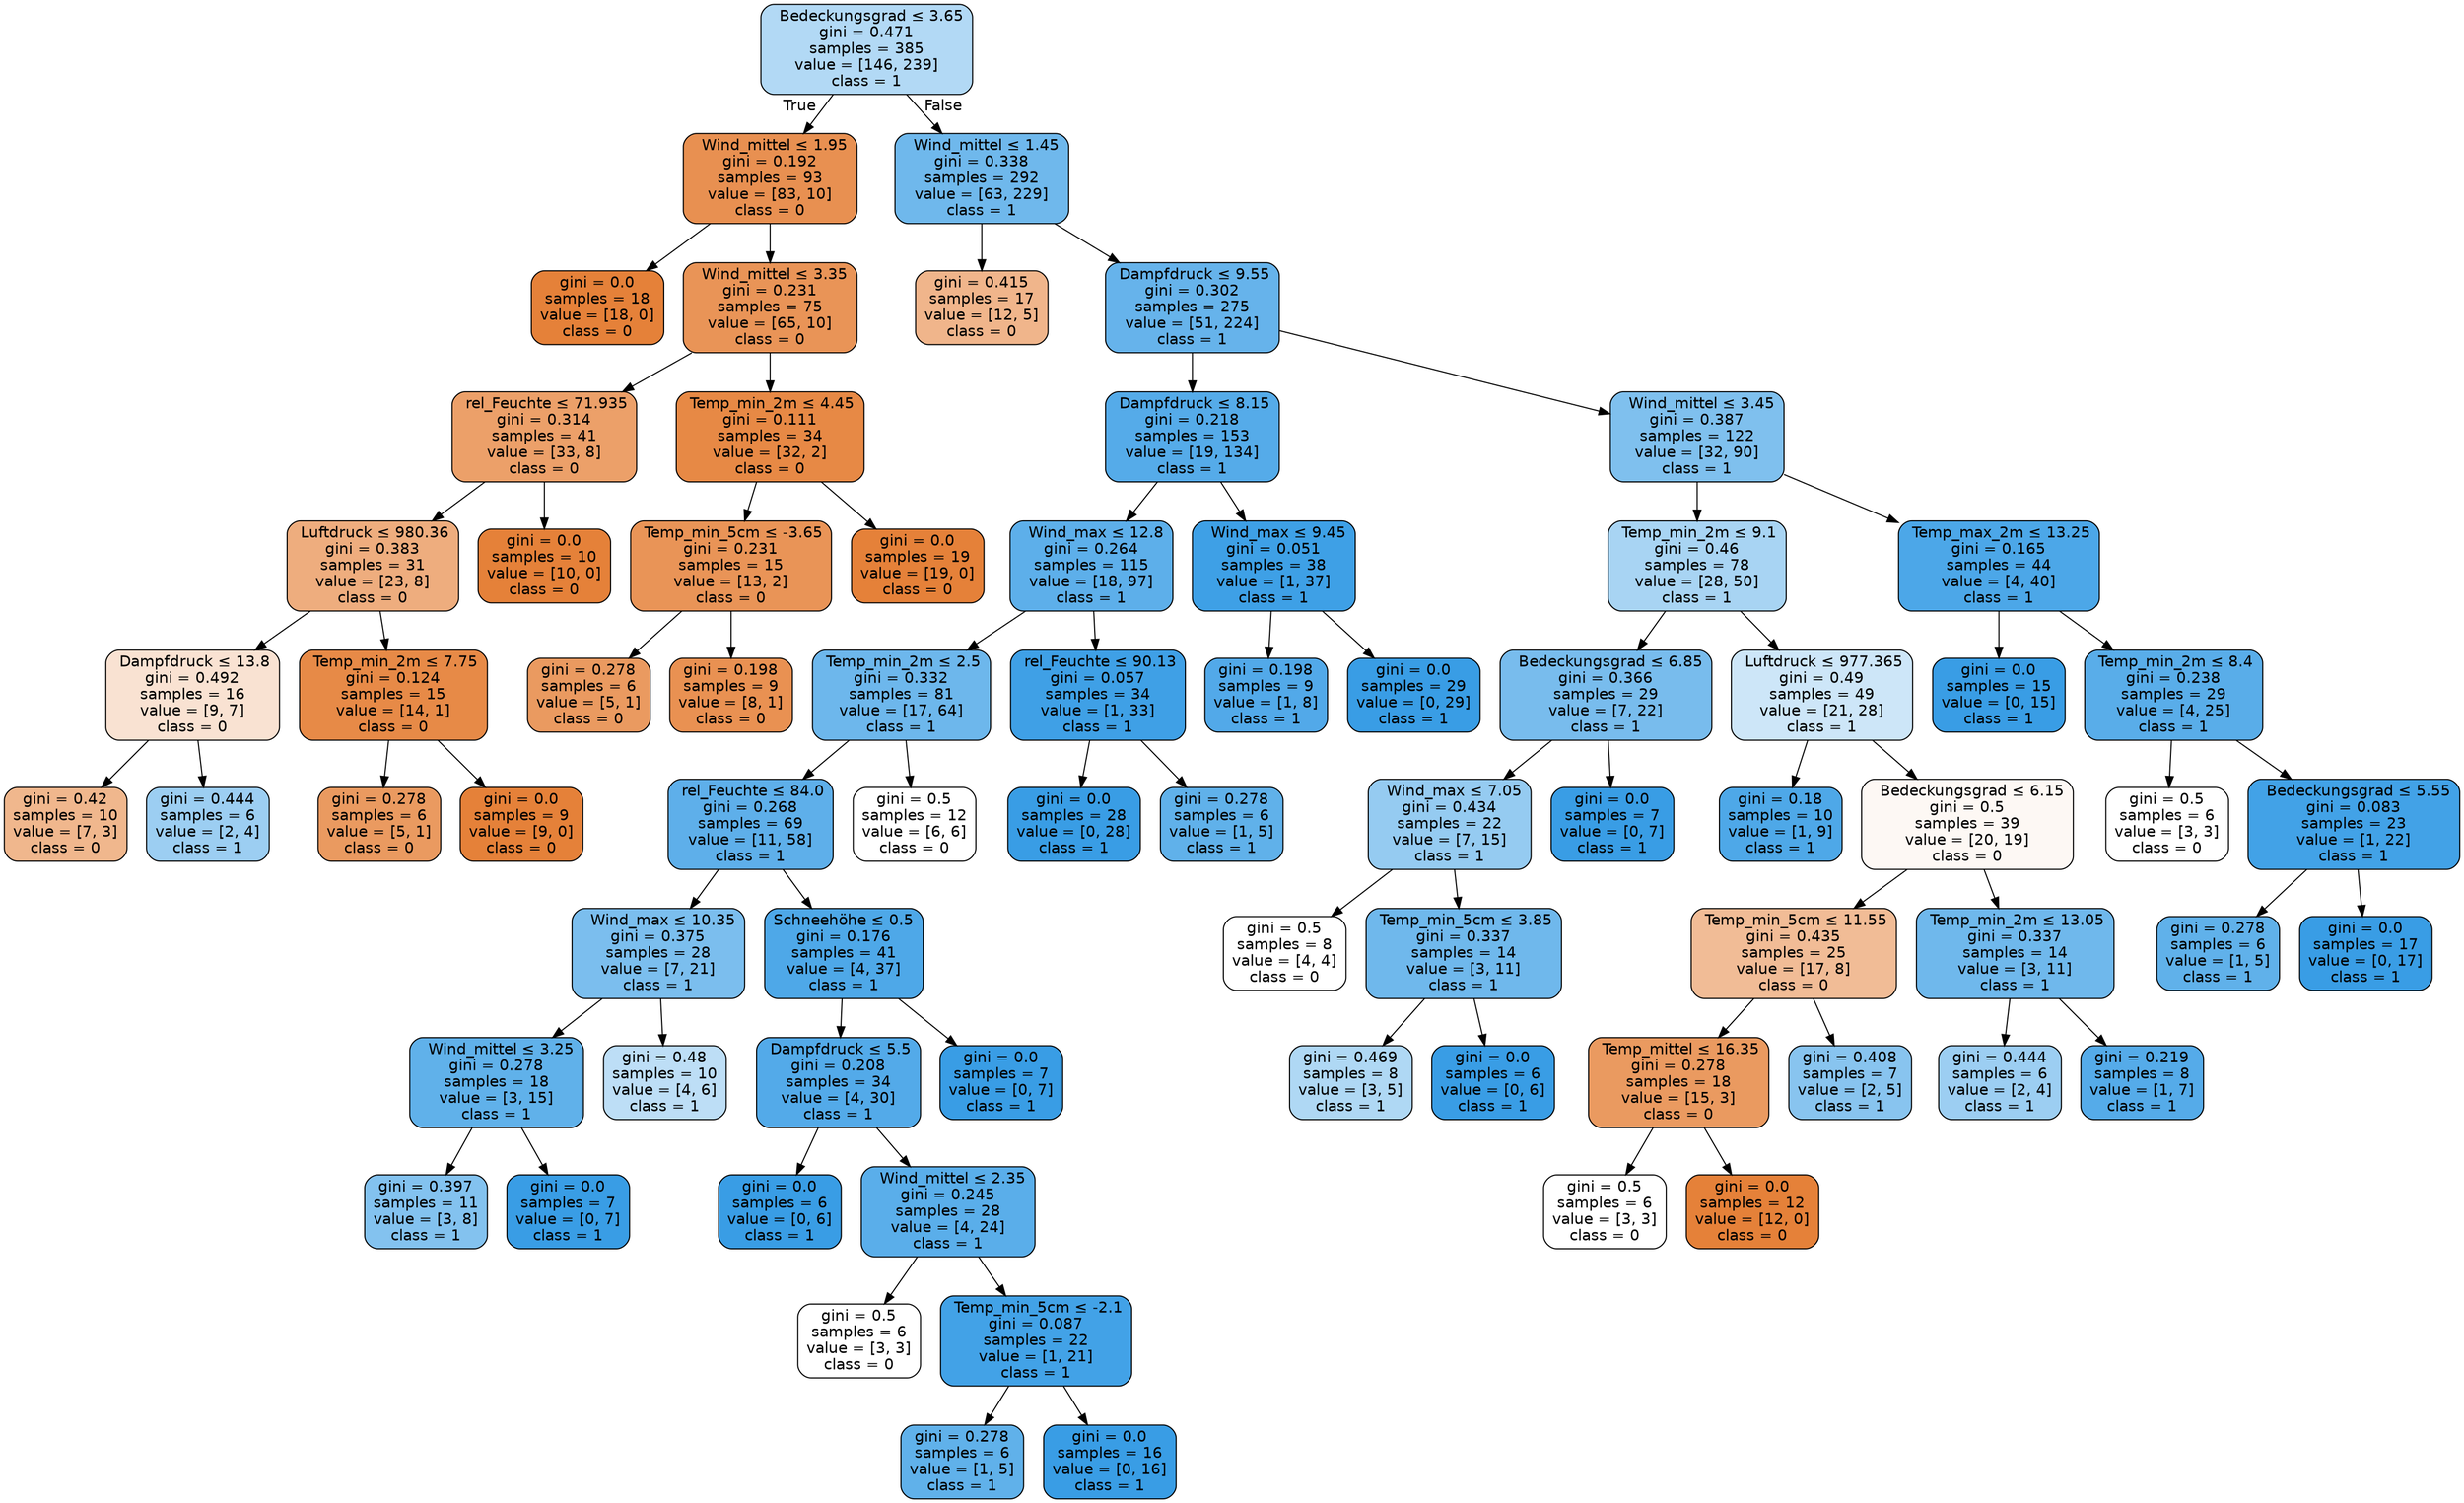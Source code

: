 digraph Tree {
node [shape=box, style="filled, rounded", color="black", fontname=helvetica] ;
edge [fontname=helvetica] ;
0 [label=<  Bedeckungsgrad &le; 3.65<br/>gini = 0.471<br/>samples = 385<br/>value = [146, 239]<br/>class = 1>, fillcolor="#399de563"] ;
1 [label=<  Wind_mittel &le; 1.95<br/>gini = 0.192<br/>samples = 93<br/>value = [83, 10]<br/>class = 0>, fillcolor="#e58139e0"] ;
0 -> 1 [labeldistance=2.5, labelangle=45, headlabel="True"] ;
2 [label=<gini = 0.0<br/>samples = 18<br/>value = [18, 0]<br/>class = 0>, fillcolor="#e58139ff"] ;
1 -> 2 ;
3 [label=<  Wind_mittel &le; 3.35<br/>gini = 0.231<br/>samples = 75<br/>value = [65, 10]<br/>class = 0>, fillcolor="#e58139d8"] ;
1 -> 3 ;
4 [label=< rel_Feuchte &le; 71.935<br/>gini = 0.314<br/>samples = 41<br/>value = [33, 8]<br/>class = 0>, fillcolor="#e58139c1"] ;
3 -> 4 ;
5 [label=< Luftdruck &le; 980.36<br/>gini = 0.383<br/>samples = 31<br/>value = [23, 8]<br/>class = 0>, fillcolor="#e58139a6"] ;
4 -> 5 ;
6 [label=< Dampfdruck &le; 13.8<br/>gini = 0.492<br/>samples = 16<br/>value = [9, 7]<br/>class = 0>, fillcolor="#e5813939"] ;
5 -> 6 ;
7 [label=<gini = 0.42<br/>samples = 10<br/>value = [7, 3]<br/>class = 0>, fillcolor="#e5813992"] ;
6 -> 7 ;
8 [label=<gini = 0.444<br/>samples = 6<br/>value = [2, 4]<br/>class = 1>, fillcolor="#399de57f"] ;
6 -> 8 ;
9 [label=< Temp_min_2m &le; 7.75<br/>gini = 0.124<br/>samples = 15<br/>value = [14, 1]<br/>class = 0>, fillcolor="#e58139ed"] ;
5 -> 9 ;
10 [label=<gini = 0.278<br/>samples = 6<br/>value = [5, 1]<br/>class = 0>, fillcolor="#e58139cc"] ;
9 -> 10 ;
11 [label=<gini = 0.0<br/>samples = 9<br/>value = [9, 0]<br/>class = 0>, fillcolor="#e58139ff"] ;
9 -> 11 ;
12 [label=<gini = 0.0<br/>samples = 10<br/>value = [10, 0]<br/>class = 0>, fillcolor="#e58139ff"] ;
4 -> 12 ;
13 [label=< Temp_min_2m &le; 4.45<br/>gini = 0.111<br/>samples = 34<br/>value = [32, 2]<br/>class = 0>, fillcolor="#e58139ef"] ;
3 -> 13 ;
14 [label=< Temp_min_5cm &le; -3.65<br/>gini = 0.231<br/>samples = 15<br/>value = [13, 2]<br/>class = 0>, fillcolor="#e58139d8"] ;
13 -> 14 ;
15 [label=<gini = 0.278<br/>samples = 6<br/>value = [5, 1]<br/>class = 0>, fillcolor="#e58139cc"] ;
14 -> 15 ;
16 [label=<gini = 0.198<br/>samples = 9<br/>value = [8, 1]<br/>class = 0>, fillcolor="#e58139df"] ;
14 -> 16 ;
17 [label=<gini = 0.0<br/>samples = 19<br/>value = [19, 0]<br/>class = 0>, fillcolor="#e58139ff"] ;
13 -> 17 ;
18 [label=<  Wind_mittel &le; 1.45<br/>gini = 0.338<br/>samples = 292<br/>value = [63, 229]<br/>class = 1>, fillcolor="#399de5b9"] ;
0 -> 18 [labeldistance=2.5, labelangle=-45, headlabel="False"] ;
19 [label=<gini = 0.415<br/>samples = 17<br/>value = [12, 5]<br/>class = 0>, fillcolor="#e5813995"] ;
18 -> 19 ;
20 [label=< Dampfdruck &le; 9.55<br/>gini = 0.302<br/>samples = 275<br/>value = [51, 224]<br/>class = 1>, fillcolor="#399de5c5"] ;
18 -> 20 ;
21 [label=< Dampfdruck &le; 8.15<br/>gini = 0.218<br/>samples = 153<br/>value = [19, 134]<br/>class = 1>, fillcolor="#399de5db"] ;
20 -> 21 ;
22 [label=<  Wind_max &le; 12.8<br/>gini = 0.264<br/>samples = 115<br/>value = [18, 97]<br/>class = 1>, fillcolor="#399de5d0"] ;
21 -> 22 ;
23 [label=< Temp_min_2m &le; 2.5<br/>gini = 0.332<br/>samples = 81<br/>value = [17, 64]<br/>class = 1>, fillcolor="#399de5bb"] ;
22 -> 23 ;
24 [label=< rel_Feuchte &le; 84.0<br/>gini = 0.268<br/>samples = 69<br/>value = [11, 58]<br/>class = 1>, fillcolor="#399de5cf"] ;
23 -> 24 ;
25 [label=<  Wind_max &le; 10.35<br/>gini = 0.375<br/>samples = 28<br/>value = [7, 21]<br/>class = 1>, fillcolor="#399de5aa"] ;
24 -> 25 ;
26 [label=<  Wind_mittel &le; 3.25<br/>gini = 0.278<br/>samples = 18<br/>value = [3, 15]<br/>class = 1>, fillcolor="#399de5cc"] ;
25 -> 26 ;
27 [label=<gini = 0.397<br/>samples = 11<br/>value = [3, 8]<br/>class = 1>, fillcolor="#399de59f"] ;
26 -> 27 ;
28 [label=<gini = 0.0<br/>samples = 7<br/>value = [0, 7]<br/>class = 1>, fillcolor="#399de5ff"] ;
26 -> 28 ;
29 [label=<gini = 0.48<br/>samples = 10<br/>value = [4, 6]<br/>class = 1>, fillcolor="#399de555"] ;
25 -> 29 ;
30 [label=<Schneehöhe &le; 0.5<br/>gini = 0.176<br/>samples = 41<br/>value = [4, 37]<br/>class = 1>, fillcolor="#399de5e3"] ;
24 -> 30 ;
31 [label=< Dampfdruck &le; 5.5<br/>gini = 0.208<br/>samples = 34<br/>value = [4, 30]<br/>class = 1>, fillcolor="#399de5dd"] ;
30 -> 31 ;
32 [label=<gini = 0.0<br/>samples = 6<br/>value = [0, 6]<br/>class = 1>, fillcolor="#399de5ff"] ;
31 -> 32 ;
33 [label=<  Wind_mittel &le; 2.35<br/>gini = 0.245<br/>samples = 28<br/>value = [4, 24]<br/>class = 1>, fillcolor="#399de5d4"] ;
31 -> 33 ;
34 [label=<gini = 0.5<br/>samples = 6<br/>value = [3, 3]<br/>class = 0>, fillcolor="#e5813900"] ;
33 -> 34 ;
35 [label=< Temp_min_5cm &le; -2.1<br/>gini = 0.087<br/>samples = 22<br/>value = [1, 21]<br/>class = 1>, fillcolor="#399de5f3"] ;
33 -> 35 ;
36 [label=<gini = 0.278<br/>samples = 6<br/>value = [1, 5]<br/>class = 1>, fillcolor="#399de5cc"] ;
35 -> 36 ;
37 [label=<gini = 0.0<br/>samples = 16<br/>value = [0, 16]<br/>class = 1>, fillcolor="#399de5ff"] ;
35 -> 37 ;
38 [label=<gini = 0.0<br/>samples = 7<br/>value = [0, 7]<br/>class = 1>, fillcolor="#399de5ff"] ;
30 -> 38 ;
39 [label=<gini = 0.5<br/>samples = 12<br/>value = [6, 6]<br/>class = 0>, fillcolor="#e5813900"] ;
23 -> 39 ;
40 [label=< rel_Feuchte &le; 90.13<br/>gini = 0.057<br/>samples = 34<br/>value = [1, 33]<br/>class = 1>, fillcolor="#399de5f7"] ;
22 -> 40 ;
41 [label=<gini = 0.0<br/>samples = 28<br/>value = [0, 28]<br/>class = 1>, fillcolor="#399de5ff"] ;
40 -> 41 ;
42 [label=<gini = 0.278<br/>samples = 6<br/>value = [1, 5]<br/>class = 1>, fillcolor="#399de5cc"] ;
40 -> 42 ;
43 [label=<  Wind_max &le; 9.45<br/>gini = 0.051<br/>samples = 38<br/>value = [1, 37]<br/>class = 1>, fillcolor="#399de5f8"] ;
21 -> 43 ;
44 [label=<gini = 0.198<br/>samples = 9<br/>value = [1, 8]<br/>class = 1>, fillcolor="#399de5df"] ;
43 -> 44 ;
45 [label=<gini = 0.0<br/>samples = 29<br/>value = [0, 29]<br/>class = 1>, fillcolor="#399de5ff"] ;
43 -> 45 ;
46 [label=<  Wind_mittel &le; 3.45<br/>gini = 0.387<br/>samples = 122<br/>value = [32, 90]<br/>class = 1>, fillcolor="#399de5a4"] ;
20 -> 46 ;
47 [label=< Temp_min_2m &le; 9.1<br/>gini = 0.46<br/>samples = 78<br/>value = [28, 50]<br/>class = 1>, fillcolor="#399de570"] ;
46 -> 47 ;
48 [label=<  Bedeckungsgrad &le; 6.85<br/>gini = 0.366<br/>samples = 29<br/>value = [7, 22]<br/>class = 1>, fillcolor="#399de5ae"] ;
47 -> 48 ;
49 [label=<  Wind_max &le; 7.05<br/>gini = 0.434<br/>samples = 22<br/>value = [7, 15]<br/>class = 1>, fillcolor="#399de588"] ;
48 -> 49 ;
50 [label=<gini = 0.5<br/>samples = 8<br/>value = [4, 4]<br/>class = 0>, fillcolor="#e5813900"] ;
49 -> 50 ;
51 [label=< Temp_min_5cm &le; 3.85<br/>gini = 0.337<br/>samples = 14<br/>value = [3, 11]<br/>class = 1>, fillcolor="#399de5b9"] ;
49 -> 51 ;
52 [label=<gini = 0.469<br/>samples = 8<br/>value = [3, 5]<br/>class = 1>, fillcolor="#399de566"] ;
51 -> 52 ;
53 [label=<gini = 0.0<br/>samples = 6<br/>value = [0, 6]<br/>class = 1>, fillcolor="#399de5ff"] ;
51 -> 53 ;
54 [label=<gini = 0.0<br/>samples = 7<br/>value = [0, 7]<br/>class = 1>, fillcolor="#399de5ff"] ;
48 -> 54 ;
55 [label=< Luftdruck &le; 977.365<br/>gini = 0.49<br/>samples = 49<br/>value = [21, 28]<br/>class = 1>, fillcolor="#399de540"] ;
47 -> 55 ;
56 [label=<gini = 0.18<br/>samples = 10<br/>value = [1, 9]<br/>class = 1>, fillcolor="#399de5e3"] ;
55 -> 56 ;
57 [label=<  Bedeckungsgrad &le; 6.15<br/>gini = 0.5<br/>samples = 39<br/>value = [20, 19]<br/>class = 0>, fillcolor="#e581390d"] ;
55 -> 57 ;
58 [label=< Temp_min_5cm &le; 11.55<br/>gini = 0.435<br/>samples = 25<br/>value = [17, 8]<br/>class = 0>, fillcolor="#e5813987"] ;
57 -> 58 ;
59 [label=< Temp_mittel &le; 16.35<br/>gini = 0.278<br/>samples = 18<br/>value = [15, 3]<br/>class = 0>, fillcolor="#e58139cc"] ;
58 -> 59 ;
60 [label=<gini = 0.5<br/>samples = 6<br/>value = [3, 3]<br/>class = 0>, fillcolor="#e5813900"] ;
59 -> 60 ;
61 [label=<gini = 0.0<br/>samples = 12<br/>value = [12, 0]<br/>class = 0>, fillcolor="#e58139ff"] ;
59 -> 61 ;
62 [label=<gini = 0.408<br/>samples = 7<br/>value = [2, 5]<br/>class = 1>, fillcolor="#399de599"] ;
58 -> 62 ;
63 [label=< Temp_min_2m &le; 13.05<br/>gini = 0.337<br/>samples = 14<br/>value = [3, 11]<br/>class = 1>, fillcolor="#399de5b9"] ;
57 -> 63 ;
64 [label=<gini = 0.444<br/>samples = 6<br/>value = [2, 4]<br/>class = 1>, fillcolor="#399de57f"] ;
63 -> 64 ;
65 [label=<gini = 0.219<br/>samples = 8<br/>value = [1, 7]<br/>class = 1>, fillcolor="#399de5db"] ;
63 -> 65 ;
66 [label=< Temp_max_2m &le; 13.25<br/>gini = 0.165<br/>samples = 44<br/>value = [4, 40]<br/>class = 1>, fillcolor="#399de5e6"] ;
46 -> 66 ;
67 [label=<gini = 0.0<br/>samples = 15<br/>value = [0, 15]<br/>class = 1>, fillcolor="#399de5ff"] ;
66 -> 67 ;
68 [label=< Temp_min_2m &le; 8.4<br/>gini = 0.238<br/>samples = 29<br/>value = [4, 25]<br/>class = 1>, fillcolor="#399de5d6"] ;
66 -> 68 ;
69 [label=<gini = 0.5<br/>samples = 6<br/>value = [3, 3]<br/>class = 0>, fillcolor="#e5813900"] ;
68 -> 69 ;
70 [label=<  Bedeckungsgrad &le; 5.55<br/>gini = 0.083<br/>samples = 23<br/>value = [1, 22]<br/>class = 1>, fillcolor="#399de5f3"] ;
68 -> 70 ;
71 [label=<gini = 0.278<br/>samples = 6<br/>value = [1, 5]<br/>class = 1>, fillcolor="#399de5cc"] ;
70 -> 71 ;
72 [label=<gini = 0.0<br/>samples = 17<br/>value = [0, 17]<br/>class = 1>, fillcolor="#399de5ff"] ;
70 -> 72 ;
}